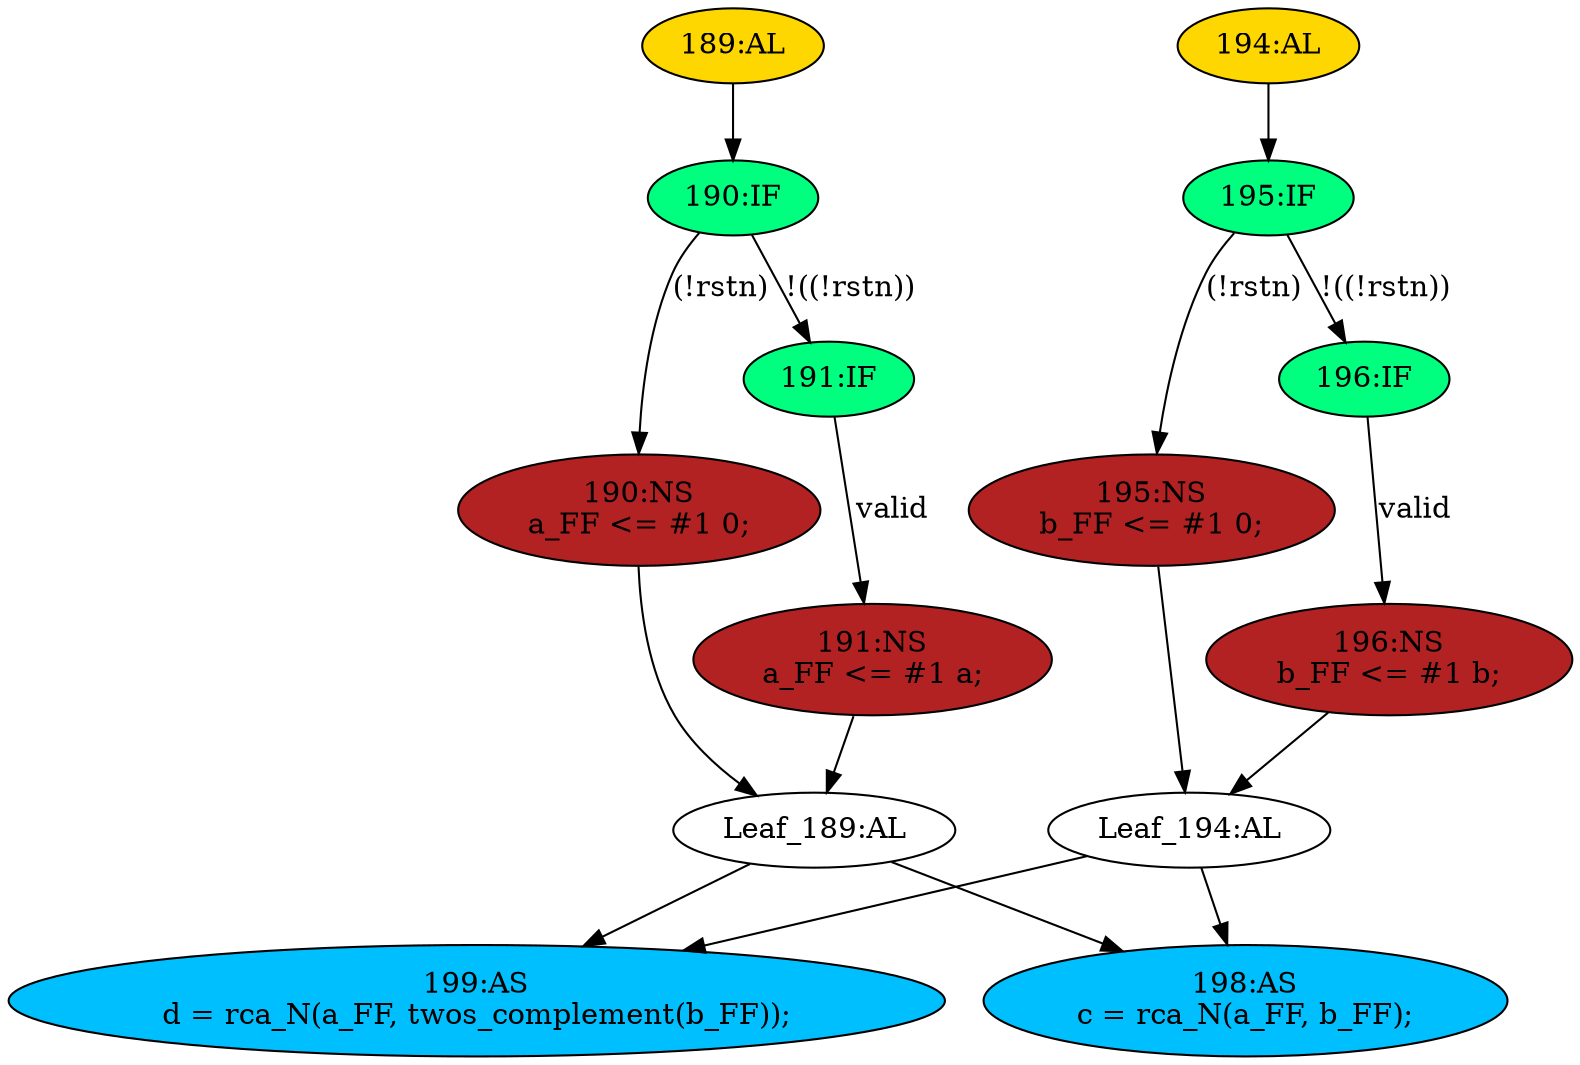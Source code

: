 strict digraph "compose( ,  )" {
	node [label="\N"];
	"Leaf_189:AL"	 [def_var="['a_FF']",
		label="Leaf_189:AL"];
	"199:AS"	 [ast="<pyverilog.vparser.ast.Assign object at 0x7f9421543210>",
		def_var="['d']",
		fillcolor=deepskyblue,
		label="199:AS
d = rca_N(a_FF, twos_complement(b_FF));",
		statements="[]",
		style=filled,
		typ=Assign,
		use_var="['rca_N', 'a_FF', 'twos_complement', 'b_FF']"];
	"Leaf_189:AL" -> "199:AS";
	"198:AS"	 [ast="<pyverilog.vparser.ast.Assign object at 0x7f9421518e90>",
		def_var="['c']",
		fillcolor=deepskyblue,
		label="198:AS
c = rca_N(a_FF, b_FF);",
		statements="[]",
		style=filled,
		typ=Assign,
		use_var="['rca_N', 'a_FF', 'b_FF']"];
	"Leaf_189:AL" -> "198:AS";
	"195:IF"	 [ast="<pyverilog.vparser.ast.IfStatement object at 0x7f9421518a90>",
		fillcolor=springgreen,
		label="195:IF",
		statements="[]",
		style=filled,
		typ=IfStatement];
	"196:IF"	 [ast="<pyverilog.vparser.ast.IfStatement object at 0x7f9421518c10>",
		fillcolor=springgreen,
		label="196:IF",
		statements="[]",
		style=filled,
		typ=IfStatement];
	"195:IF" -> "196:IF"	 [cond="['rstn']",
		label="!((!rstn))",
		lineno=195];
	"195:NS"	 [ast="<pyverilog.vparser.ast.NonblockingSubstitution object at 0x7f9421518a50>",
		fillcolor=firebrick,
		label="195:NS
b_FF <= #1 0;",
		statements="[<pyverilog.vparser.ast.NonblockingSubstitution object at 0x7f9421518a50>]",
		style=filled,
		typ=NonblockingSubstitution];
	"195:IF" -> "195:NS"	 [cond="['rstn']",
		label="(!rstn)",
		lineno=195];
	"196:NS"	 [ast="<pyverilog.vparser.ast.NonblockingSubstitution object at 0x7f9421518d50>",
		fillcolor=firebrick,
		label="196:NS
b_FF <= #1 b;",
		statements="[<pyverilog.vparser.ast.NonblockingSubstitution object at 0x7f9421518d50>]",
		style=filled,
		typ=NonblockingSubstitution];
	"196:IF" -> "196:NS"	 [cond="['valid']",
		label=valid,
		lineno=196];
	"Leaf_194:AL"	 [def_var="['b_FF']",
		label="Leaf_194:AL"];
	"Leaf_194:AL" -> "199:AS";
	"Leaf_194:AL" -> "198:AS";
	"194:AL"	 [ast="<pyverilog.vparser.ast.Always object at 0x7f9421518850>",
		clk_sens=False,
		fillcolor=gold,
		label="194:AL",
		sens="['clk']",
		statements="[]",
		style=filled,
		typ=Always,
		use_var="['valid', 'b', 'rstn']"];
	"194:AL" -> "195:IF"	 [cond="[]",
		lineno=None];
	"190:NS"	 [ast="<pyverilog.vparser.ast.NonblockingSubstitution object at 0x7f9421518250>",
		fillcolor=firebrick,
		label="190:NS
a_FF <= #1 0;",
		statements="[<pyverilog.vparser.ast.NonblockingSubstitution object at 0x7f9421518250>]",
		style=filled,
		typ=NonblockingSubstitution];
	"190:NS" -> "Leaf_189:AL"	 [cond="[]",
		lineno=None];
	"191:IF"	 [ast="<pyverilog.vparser.ast.IfStatement object at 0x7f9421518410>",
		fillcolor=springgreen,
		label="191:IF",
		statements="[]",
		style=filled,
		typ=IfStatement];
	"191:NS"	 [ast="<pyverilog.vparser.ast.NonblockingSubstitution object at 0x7f9421518550>",
		fillcolor=firebrick,
		label="191:NS
a_FF <= #1 a;",
		statements="[<pyverilog.vparser.ast.NonblockingSubstitution object at 0x7f9421518550>]",
		style=filled,
		typ=NonblockingSubstitution];
	"191:IF" -> "191:NS"	 [cond="['valid']",
		label=valid,
		lineno=191];
	"190:IF"	 [ast="<pyverilog.vparser.ast.IfStatement object at 0x7f9421518290>",
		fillcolor=springgreen,
		label="190:IF",
		statements="[]",
		style=filled,
		typ=IfStatement];
	"190:IF" -> "190:NS"	 [cond="['rstn']",
		label="(!rstn)",
		lineno=190];
	"190:IF" -> "191:IF"	 [cond="['rstn']",
		label="!((!rstn))",
		lineno=190];
	"196:NS" -> "Leaf_194:AL"	 [cond="[]",
		lineno=None];
	"189:AL"	 [ast="<pyverilog.vparser.ast.Always object at 0x7f9421518050>",
		clk_sens=False,
		fillcolor=gold,
		label="189:AL",
		sens="['clk']",
		statements="[]",
		style=filled,
		typ=Always,
		use_var="['a', 'rstn', 'valid']"];
	"189:AL" -> "190:IF"	 [cond="[]",
		lineno=None];
	"191:NS" -> "Leaf_189:AL"	 [cond="[]",
		lineno=None];
	"195:NS" -> "Leaf_194:AL"	 [cond="[]",
		lineno=None];
}
